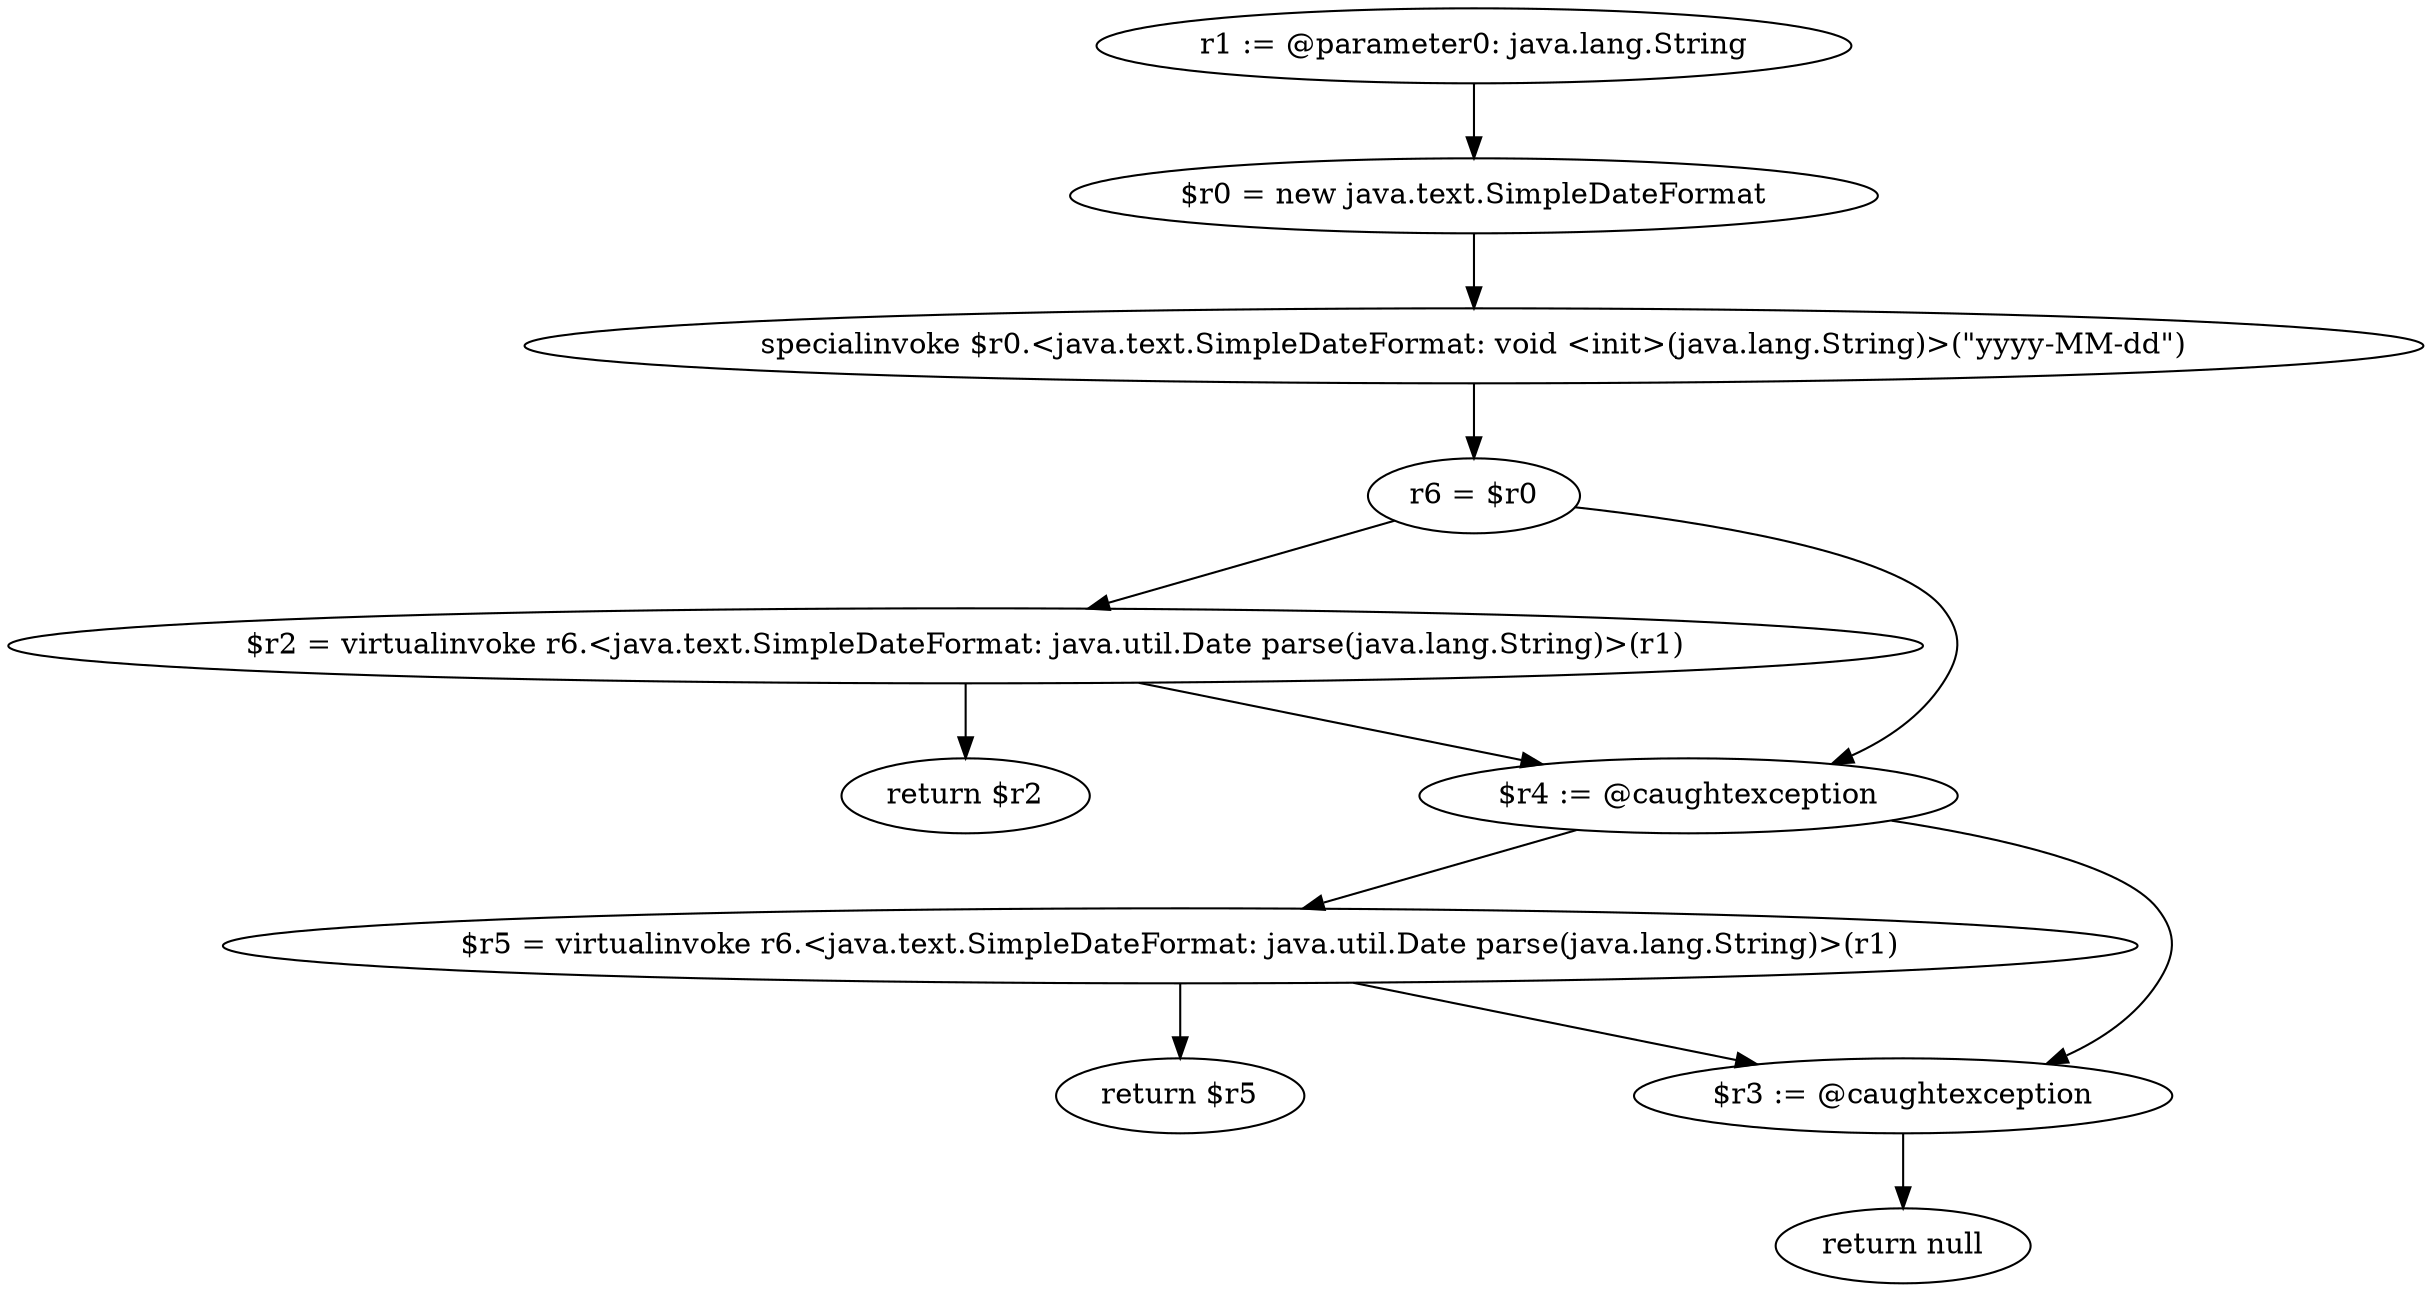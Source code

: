 digraph "unitGraph" {
    "r1 := @parameter0: java.lang.String"
    "$r0 = new java.text.SimpleDateFormat"
    "specialinvoke $r0.<java.text.SimpleDateFormat: void <init>(java.lang.String)>(\"yyyy-MM-dd\")"
    "r6 = $r0"
    "$r2 = virtualinvoke r6.<java.text.SimpleDateFormat: java.util.Date parse(java.lang.String)>(r1)"
    "return $r2"
    "$r4 := @caughtexception"
    "$r5 = virtualinvoke r6.<java.text.SimpleDateFormat: java.util.Date parse(java.lang.String)>(r1)"
    "return $r5"
    "$r3 := @caughtexception"
    "return null"
    "r1 := @parameter0: java.lang.String"->"$r0 = new java.text.SimpleDateFormat";
    "$r0 = new java.text.SimpleDateFormat"->"specialinvoke $r0.<java.text.SimpleDateFormat: void <init>(java.lang.String)>(\"yyyy-MM-dd\")";
    "specialinvoke $r0.<java.text.SimpleDateFormat: void <init>(java.lang.String)>(\"yyyy-MM-dd\")"->"r6 = $r0";
    "r6 = $r0"->"$r2 = virtualinvoke r6.<java.text.SimpleDateFormat: java.util.Date parse(java.lang.String)>(r1)";
    "r6 = $r0"->"$r4 := @caughtexception";
    "$r2 = virtualinvoke r6.<java.text.SimpleDateFormat: java.util.Date parse(java.lang.String)>(r1)"->"return $r2";
    "$r2 = virtualinvoke r6.<java.text.SimpleDateFormat: java.util.Date parse(java.lang.String)>(r1)"->"$r4 := @caughtexception";
    "$r4 := @caughtexception"->"$r5 = virtualinvoke r6.<java.text.SimpleDateFormat: java.util.Date parse(java.lang.String)>(r1)";
    "$r4 := @caughtexception"->"$r3 := @caughtexception";
    "$r5 = virtualinvoke r6.<java.text.SimpleDateFormat: java.util.Date parse(java.lang.String)>(r1)"->"return $r5";
    "$r5 = virtualinvoke r6.<java.text.SimpleDateFormat: java.util.Date parse(java.lang.String)>(r1)"->"$r3 := @caughtexception";
    "$r3 := @caughtexception"->"return null";
}
